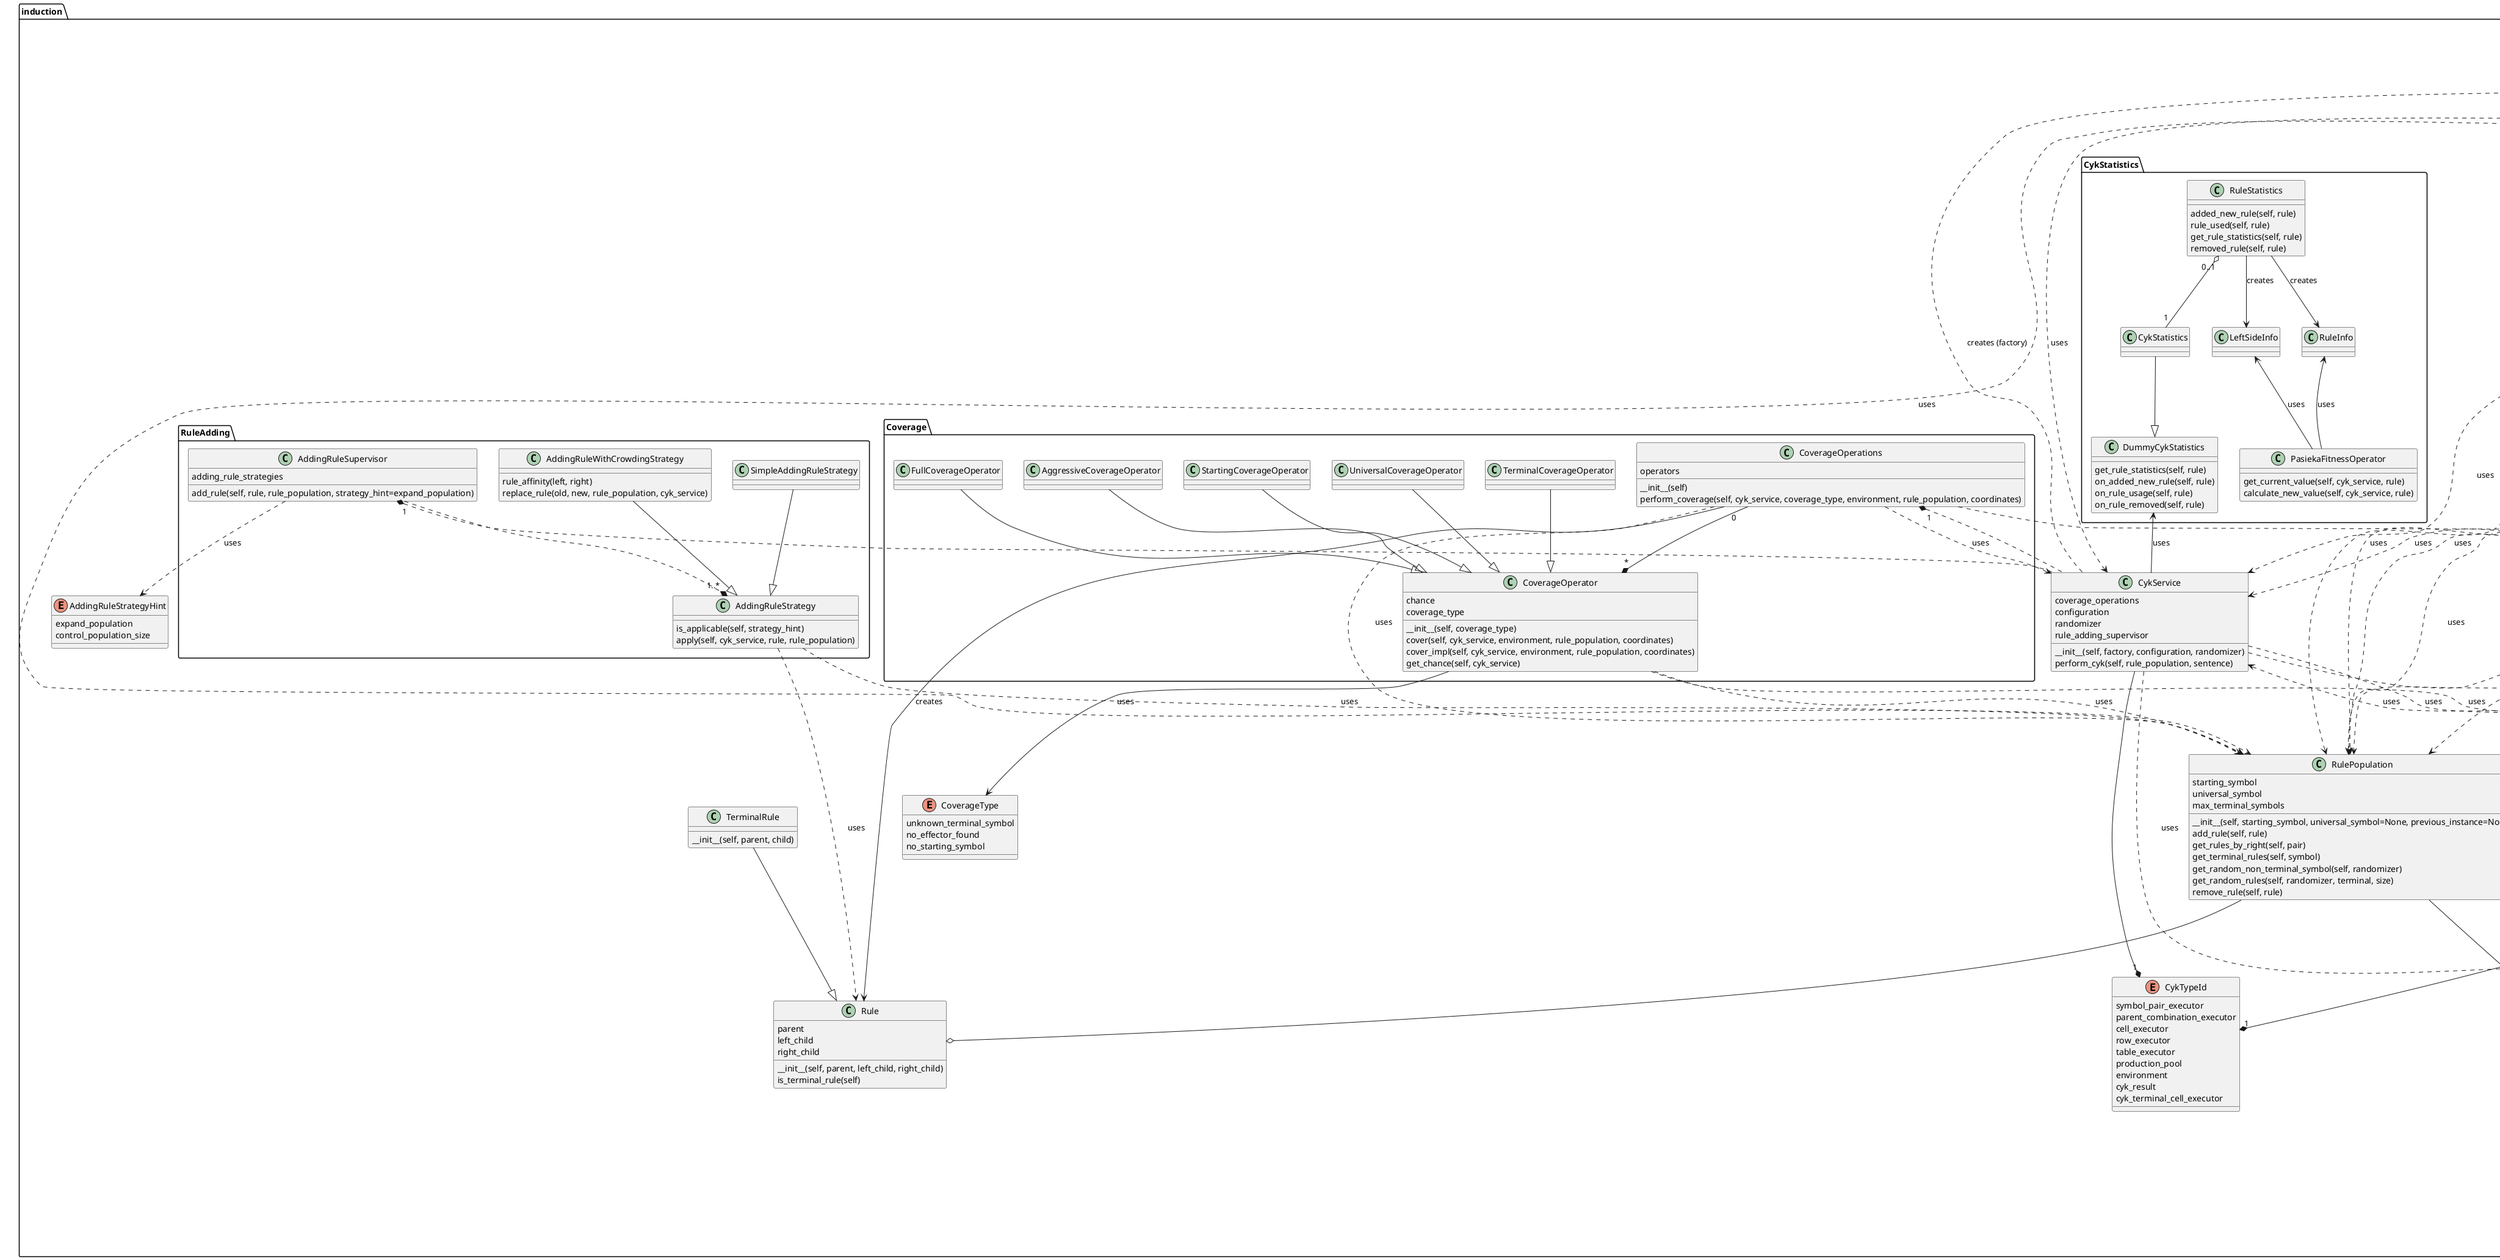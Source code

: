 @startuml
package induction {

    Detector ..> RulePopulation: uses
    Detector "1" --> "[1;*]" Production: creates
    Detector ..> Environment: uses
    Detector : __init__(self, coordinates)
    Detector : generate_production(self, environment, rule_population): list<Production>
    Detector : coordinates: tuple

    ProductionPool --o Production
    ProductionPool : non_empty_productions
    ProductionPool : empty_productions
    ProductionPool : add_production(self, production)
    ProductionPool : is_empty(self)
    ProductionPool : get_effectors(self)
    ProductionPool : get_unsatisfied_detectors(self)

    Production : __init__(self, detector, rule)
    Production : detector
    Production : rule
    Production : is_empty(self)
    Production : get_coordinates(self)


    EmptyProduction --|> Production
    EmptyProduction : __init__(self, detector)
    EmptyProduction : detector


    enum CykTypeId {
        symbol_pair_executor
        parent_combination_executor
        cell_executor
        row_executor
        table_executor
        production_pool
        environment
        cyk_result
        cyk_terminal_cell_executor
    }

    class CykService
    CykService : __init__(self, factory, configuration, randomizer)
    CykService : coverage_operations
    CykService : configuration
    CykService : randomizer
    CykService : rule_adding_supervisor
    CykService : perform_cyk(self, rule_population, sentence)
    CykService ..> CykExecutors: creates (factory)
    CykService ..> Sentence: uses
    CykService ..> CykResult: uses
    CykService ..> Environment: creates (factory)
    CykService --* "1" CykTypeId

    package CykExecutors {
    '&begin_cyk_executors

        CykExecutor --* "1" CykTypeId
        CykExecutor ..> CykService: uses
        CykExecutor : __init__(self, child_level, cyk_service)
        CykExecutor : create_child_executor(self, *args)

        CykSymbolPairExecutor --|> CykExecutor
        CykSymbolPairExecutor --> Detector: creates
        CykSymbolPairExecutor ..> RulePopulation: uses
        CykSymbolPairExecutor ..> Environment: uses
        CykSymbolPairExecutor <..> CykParentCombinationExecutor: uses
        CykSymbolPairExecutor : __init__(self, parent_executor, left_id, right_id, cyk_service)
        CykSymbolPairExecutor : execute(self, environment, rule_population)
        CykSymbolPairExecutor : get_coordinates(self)
        CykSymbolPairExecutor : parent_executor

        CykParentCombinationExecutor --|> CykExecutor
        CykParentCombinationExecutor ..> RulePopulation: uses
        CykParentCombinationExecutor ..> Environment: uses
        CykParentCombinationExecutor : __init__(self, cell_executor, shift, cyk_service)
        CykParentCombinationExecutor : parent_executor
        CykParentCombinationExecutor : current_row
        CykParentCombinationExecutor : current_col
        CykParentCombinationExecutor : shift
        CykParentCombinationExecutor : execute(self, environment, rule_population)
        CykParentCombinationExecutor : get_coordinates(self)

        CykCellExecutor --|> CykExecutor
        CykCellExecutor ..> CykService: uses
        CykCellExecutor ..> RulePopulation: uses
        CykCellExecutor ..> Environment: uses
        CykCellExecutor <..> CykParentCombinationExecutor: uses
        CykCellExecutor : __init__(self, row_executor, column, cyk_service)
        CykCellExecutor : parent_executor
        CykCellExecutor : current_row
        CykCellExecutor : current_col
        CykCellExecutor : execute(self, environment, rule_population)

        CykRowExecutor --|> CykExecutor
        CykRowExecutor ..> RulePopulation: uses
        CykRowExecutor ..> Environment: uses
        CykRowExecutor <..> CykCellExecutor
        CykRowExecutor : __init__(self, table_executor, row, cyk_service)
        CykRowExecutor : parent_executor
        CykRowExecutor : current_row
        CykRowExecutor : execute(self, environment, rule_population)

        CykTableExecutor --|> CykExecutor
        CykTableExecutor <..> CykService: uses
        CykTableExecutor ..> RulePopulation: uses
        CykTableExecutor ..> Environment: uses
        CykTableExecutor <..> CykRowExecutor: uses
        CykTableExecutor : __init__(self, cyk_service)
        CykTableExecutor : execute(self, environment, rule_population)
        CykTableExecutor --> CykResult: creates
        CykTableExecutor <..> CykFirstRowExecutor: uses

        CykFirstRowExecutor --|> CykRowExecutor
        CykFirstRowExecutor ..> RulePopulation: uses
        CykFirstRowExecutor ..> Environment: uses
        CykFirstRowExecutor : __init__(self, table_executor, row, cyk_service)
        CykFirstRowExecutor : execute(self, environment, rule_population)
        CykFirstRowExecutor <..> CykTerminalCellExecutor

        CykTerminalCellExecutor --|> CykCellExecutor
        CykTerminalCellExecutor ..> CykService: uses
        CykTerminalCellExecutor ..> RulePopulation: uses
        CykTerminalCellExecutor ..> Environment: uses
        CykTerminalCellExecutor : __init__(self, row_executor, column, cyk_service)
        CykTerminalCellExecutor : execute(self, environment, rule_population)
        CykTerminalCellExecutor --> Detector: creates

    '&end_cyk_executors
    }

    class CykResult
    CykResult : belongs_to_grammar

    '&alt_cyk_executors CykExecutors ..> Environment: uses
    '&alt_cyk_executors CykExecutors ..> CykService: uses
    '&alt_cyk_executors CykExecutors ..> Production: uses
    '&alt_cyk_executors CykExecutors ..> RulePopulation: uses
    '&alt_cyk_executors CykExecutors --> CykResult: creates
    '&alt_cyk_executors CykExecutors --* "1" CykTypeId
    '&alt_cyk_executors CykExecutors --> Detector: creates

    Environment ..* "1" Sentence
    Environment : __init__(self, sentence, factory)
    Environment : sentence
    Environment : cyk_table
    Environment : get_symbols(self, absolute_coordinates)
    Environment : add_production(self, production)
    Environment : get_left_parent_symbol_count(self, coordinates_with_shift)
    Environment : get_right_parent_symbol_count(self, coordinates_with_shift)
    Environment : get_row_length(self, row)
    Environment : get_sentence_length(self)
    Environment : validate_absolute_coordinates(self, coordinates)
    Environment : get_sentence_symbol(self, index)
    Environment : get_detector_symbols(self, cords)
    Environment : is_sentence_positive(self)
    Environment : get_unsatisfied_detectors(self, coordinates)
    Environment : has_no_productions(self, coordinates)

    Environment ..> ProductionPool: creates (factory)
    Environment ..> Production: uses

    SymbolTranslator --> Symbol: translates

    Sentence --o Symbol
    Sentence : __init__(self, symbols, is_positive_sentence=None)
    Sentence : is_positive_sentence
    Sentence : __len__(self)
    Sentence : get_symbol(self, index)

    class Symbol
    Symbol : __init__(self, symbol_id)

    class RulePopulation
    RulePopulation : __init__(self, starting_symbol, universal_symbol=None, previous_instance=None)
    RulePopulation : starting_symbol
    RulePopulation : universal_symbol
    RulePopulation : max_terminal_symbols
    RulePopulation : add_rule(self, rule)
    RulePopulation : get_rules_by_right(self, pair)
    RulePopulation : get_terminal_rules(self, symbol)
    RulePopulation : get_random_non_terminal_symbol(self, randomizer)
    RulePopulation : get_random_rules(self, randomizer, terminal, size)
    RulePopulation : remove_rule(self, rule)
    RulePopulation --o Rule
    RulePopulation --> Symbol: creates

    Rule : __init__(self, parent, left_child, right_child)
    Rule : parent
    Rule : left_child
    Rule : right_child
    Rule : is_terminal_rule(self)

    TerminalRule --|> Rule
    TerminalRule : __init__(self, parent, child)

    enum AddingRuleStrategyHint {
        expand_population
        control_population_size
    }

    package RuleAdding {
        '&begin_rule_adding

        class AddingRuleStrategy
        AddingRuleStrategy : is_applicable(self, strategy_hint)
        AddingRuleStrategy : apply(self, cyk_service, rule, rule_population)
        AddingRuleStrategy ..> RulePopulation: uses
        AddingRuleStrategy ..> Rule: uses

        class SimpleAddingRuleStrategy
        SimpleAddingRuleStrategy --|> AddingRuleStrategy

        class AddingRuleWithCrowdingStrategy
        AddingRuleWithCrowdingStrategy : rule_affinity(left, right)
        AddingRuleWithCrowdingStrategy : replace_rule(old, new, rule_population, cyk_service)
        AddingRuleWithCrowdingStrategy --|> AddingRuleStrategy

        class AddingRuleSupervisor
        AddingRuleSupervisor : adding_rule_strategies
        AddingRuleSupervisor : add_rule(self, rule, rule_population, strategy_hint=expand_population)
        AddingRuleSupervisor ..* "1..*" AddingRuleStrategy
        AddingRuleSupervisor ..> AddingRuleStrategyHint: uses
        AddingRuleSupervisor "1" *.. CykService

        '&end_rule_adding
    }

    '&alt_rule_adding RuleAdding ..> RulePopulation: uses
    '&alt_rule_adding RuleAdding ..> Rule: uses
    '&alt_rule_adding RuleAdding ..> AddingRuleStrategyHint: uses
    '&alt_rule_adding RuleAdding "1" *.. CykService

    package CykStatistics {
        '&begin_cyk_statistics

        class PasiekaFitnessOperator
        PasiekaFitnessOperator : get_current_value(self, cyk_service, rule)
        PasiekaFitnessOperator : calculate_new_value(self, cyk_service, rule)

        class DummyCykStatistics
        DummyCykStatistics : get_rule_statistics(self, rule)
        DummyCykStatistics : on_added_new_rule(self, rule)
        DummyCykStatistics : on_rule_usage(self, rule)
        DummyCykStatistics : on_rule_removed(self, rule)
        DummyCykStatistics <-- CykService: uses

        class CykStatistics
        CykStatistics --|> DummyCykStatistics

        class RuleInfo
        RuleInfo <-- PasiekaFitnessOperator: uses

        class LeftSideInfo
        LeftSideInfo <-- PasiekaFitnessOperator: uses

        class RuleStatistics
        RuleStatistics : added_new_rule(self, rule)
        RuleStatistics : rule_used(self, rule)
        RuleStatistics : get_rule_statistics(self, rule)
        RuleStatistics : removed_rule(self, rule)
        RuleStatistics "0..1" o-- "1" CykStatistics
        RuleStatistics --> RuleInfo: creates
        RuleStatistics --> LeftSideInfo: creates


        '&end_cyk_statistics
    }

    '&alt_cyk_statistics CykStatistics <-- CykService: uses



    enum CoverageType {
        unknown_terminal_symbol
        no_effector_found
        no_starting_symbol
    }

    package Coverage {
        '&begin_coverage

        class CoverageOperator
        CoverageOperator : chance
        CoverageOperator : coverage_type
        CoverageOperator : __init__(self, coverage_type)
        CoverageOperator : cover(self, cyk_service, environment, rule_population, coordinates)
        CoverageOperator : cover_impl(self, cyk_service, environment, rule_population, coordinates)
        CoverageOperator : get_chance(self, cyk_service)
        CoverageOperator ..> Environment: uses
        CoverageOperator ..> RulePopulation: uses
        CoverageOperator --> CoverageType: uses

        class TerminalCoverageOperator
        TerminalCoverageOperator --|> CoverageOperator

        class UniversalCoverageOperator
        UniversalCoverageOperator --|> CoverageOperator

        class StartingCoverageOperator
        StartingCoverageOperator --|> CoverageOperator

        class AggressiveCoverageOperator
        AggressiveCoverageOperator --|> CoverageOperator

        class FullCoverageOperator
        FullCoverageOperator --|> CoverageOperator

        class CoverageOperations
        CoverageOperations : __init__(self)
        CoverageOperations : operators
        CoverageOperations : perform_coverage(self, cyk_service, coverage_type, environment, rule_population, coordinates)
        CoverageOperations "0" --* "*" CoverageOperator
        CoverageOperations ..> Environment: uses
        CoverageOperations ..> RulePopulation: uses
        CoverageOperations --> Rule: creates
        CoverageOperations ..> CykService: uses
        CoverageOperations "1" *.. CykService
        '&end_coverage
    }

    '&alt_coverage Coverage ..> Environment: uses
    '&alt_coverage Coverage ..> RulePopulation: uses
    '&alt_coverage Coverage --> Rule: creates
    '&alt_coverage Coverage ..> CykService: uses
    '&alt_coverage Coverage "1" *.. CykService
    '&alt_coverage Coverage --> CoverageType: uses
}

package datalayer {
    SymbolTranslator --() ExternalSymbol: translates
}

@enduml
